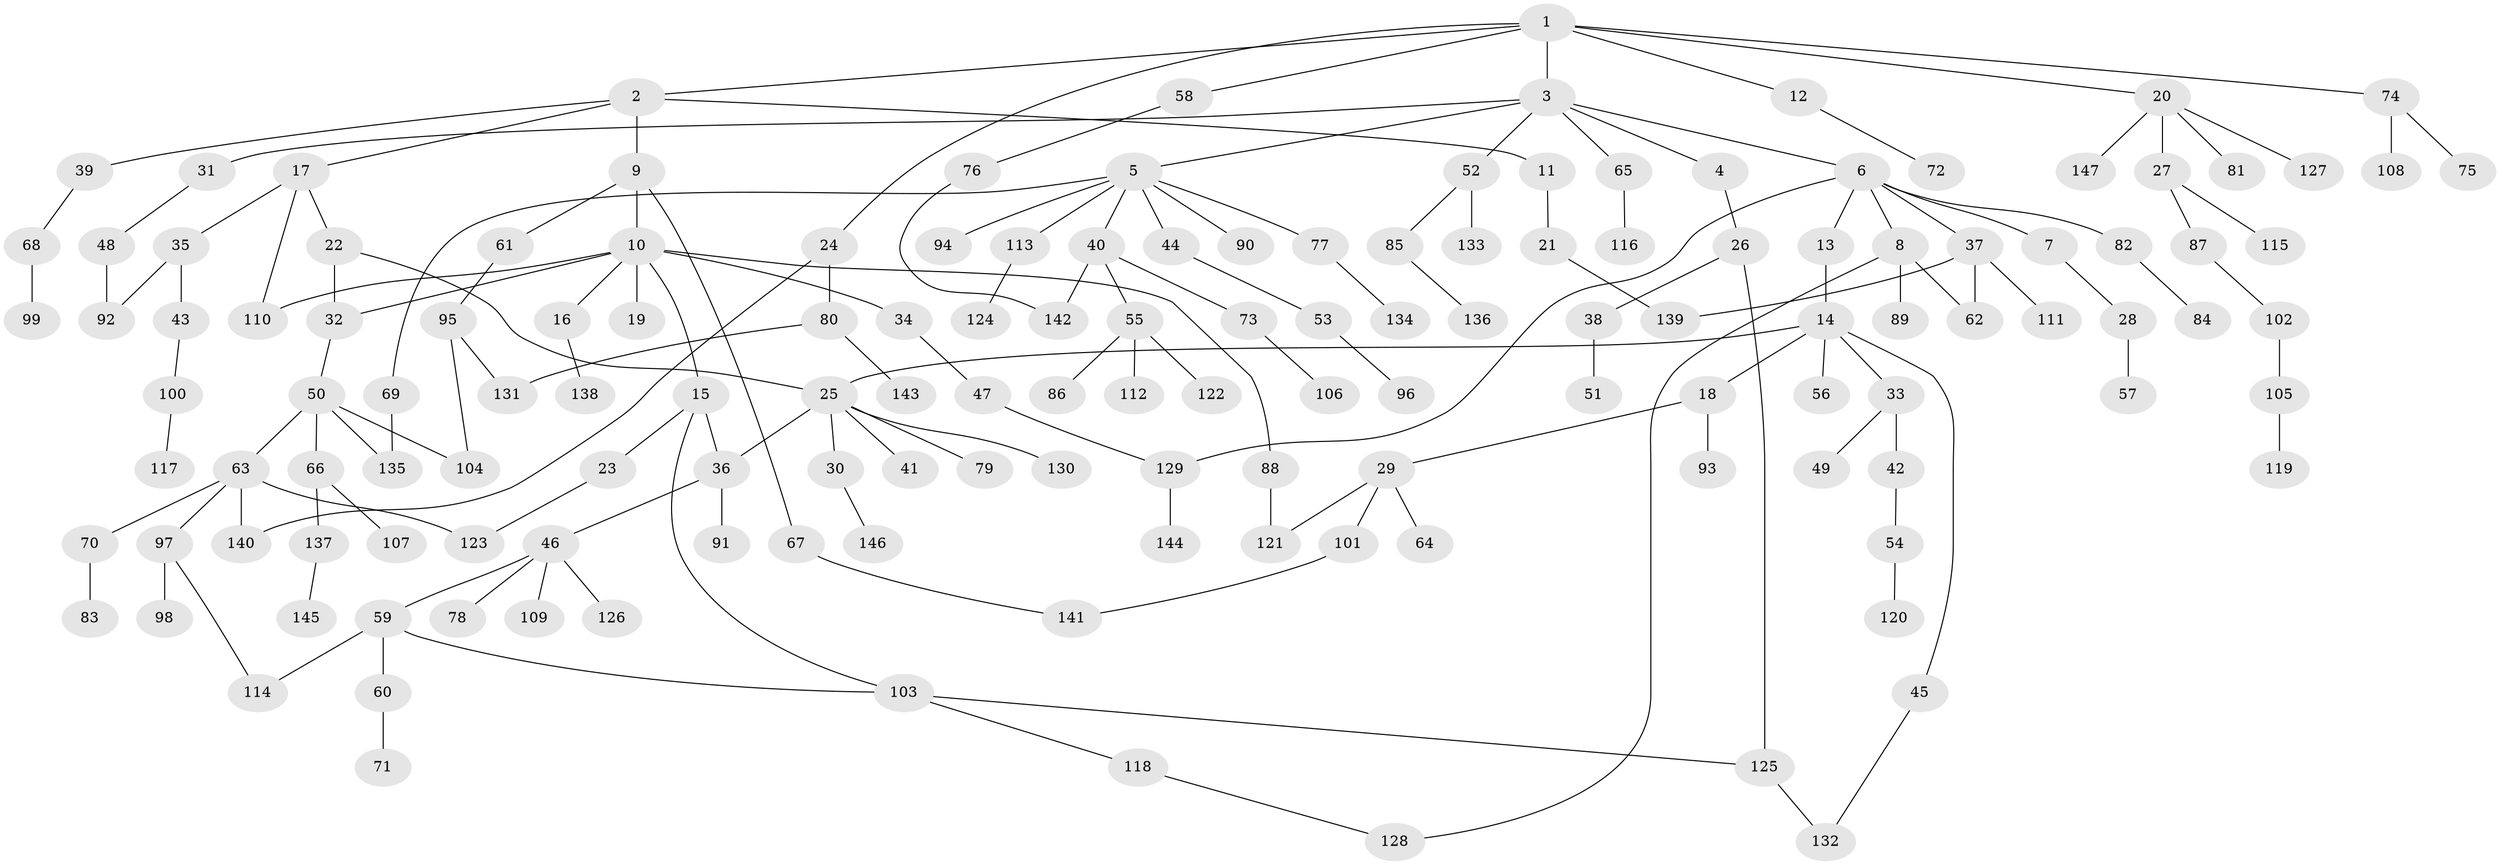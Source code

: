 // Generated by graph-tools (version 1.1) at 2025/41/03/09/25 04:41:05]
// undirected, 147 vertices, 167 edges
graph export_dot {
graph [start="1"]
  node [color=gray90,style=filled];
  1;
  2;
  3;
  4;
  5;
  6;
  7;
  8;
  9;
  10;
  11;
  12;
  13;
  14;
  15;
  16;
  17;
  18;
  19;
  20;
  21;
  22;
  23;
  24;
  25;
  26;
  27;
  28;
  29;
  30;
  31;
  32;
  33;
  34;
  35;
  36;
  37;
  38;
  39;
  40;
  41;
  42;
  43;
  44;
  45;
  46;
  47;
  48;
  49;
  50;
  51;
  52;
  53;
  54;
  55;
  56;
  57;
  58;
  59;
  60;
  61;
  62;
  63;
  64;
  65;
  66;
  67;
  68;
  69;
  70;
  71;
  72;
  73;
  74;
  75;
  76;
  77;
  78;
  79;
  80;
  81;
  82;
  83;
  84;
  85;
  86;
  87;
  88;
  89;
  90;
  91;
  92;
  93;
  94;
  95;
  96;
  97;
  98;
  99;
  100;
  101;
  102;
  103;
  104;
  105;
  106;
  107;
  108;
  109;
  110;
  111;
  112;
  113;
  114;
  115;
  116;
  117;
  118;
  119;
  120;
  121;
  122;
  123;
  124;
  125;
  126;
  127;
  128;
  129;
  130;
  131;
  132;
  133;
  134;
  135;
  136;
  137;
  138;
  139;
  140;
  141;
  142;
  143;
  144;
  145;
  146;
  147;
  1 -- 2;
  1 -- 3;
  1 -- 12;
  1 -- 20;
  1 -- 24;
  1 -- 58;
  1 -- 74;
  2 -- 9;
  2 -- 11;
  2 -- 17;
  2 -- 39;
  3 -- 4;
  3 -- 5;
  3 -- 6;
  3 -- 31;
  3 -- 52;
  3 -- 65;
  4 -- 26;
  5 -- 40;
  5 -- 44;
  5 -- 69;
  5 -- 77;
  5 -- 90;
  5 -- 94;
  5 -- 113;
  6 -- 7;
  6 -- 8;
  6 -- 13;
  6 -- 37;
  6 -- 82;
  6 -- 129;
  7 -- 28;
  8 -- 62;
  8 -- 89;
  8 -- 128;
  9 -- 10;
  9 -- 61;
  9 -- 67;
  10 -- 15;
  10 -- 16;
  10 -- 19;
  10 -- 34;
  10 -- 88;
  10 -- 110;
  10 -- 32;
  11 -- 21;
  12 -- 72;
  13 -- 14;
  14 -- 18;
  14 -- 33;
  14 -- 45;
  14 -- 56;
  14 -- 25;
  15 -- 23;
  15 -- 36;
  15 -- 103;
  16 -- 138;
  17 -- 22;
  17 -- 35;
  17 -- 110;
  18 -- 29;
  18 -- 93;
  20 -- 27;
  20 -- 81;
  20 -- 127;
  20 -- 147;
  21 -- 139;
  22 -- 25;
  22 -- 32;
  23 -- 123;
  24 -- 80;
  24 -- 140;
  25 -- 30;
  25 -- 36;
  25 -- 41;
  25 -- 79;
  25 -- 130;
  26 -- 38;
  26 -- 125;
  27 -- 87;
  27 -- 115;
  28 -- 57;
  29 -- 64;
  29 -- 101;
  29 -- 121;
  30 -- 146;
  31 -- 48;
  32 -- 50;
  33 -- 42;
  33 -- 49;
  34 -- 47;
  35 -- 43;
  35 -- 92;
  36 -- 46;
  36 -- 91;
  37 -- 111;
  37 -- 139;
  37 -- 62;
  38 -- 51;
  39 -- 68;
  40 -- 55;
  40 -- 73;
  40 -- 142;
  42 -- 54;
  43 -- 100;
  44 -- 53;
  45 -- 132;
  46 -- 59;
  46 -- 78;
  46 -- 109;
  46 -- 126;
  47 -- 129;
  48 -- 92;
  50 -- 63;
  50 -- 66;
  50 -- 104;
  50 -- 135;
  52 -- 85;
  52 -- 133;
  53 -- 96;
  54 -- 120;
  55 -- 86;
  55 -- 112;
  55 -- 122;
  58 -- 76;
  59 -- 60;
  59 -- 103;
  59 -- 114;
  60 -- 71;
  61 -- 95;
  63 -- 70;
  63 -- 97;
  63 -- 123;
  63 -- 140;
  65 -- 116;
  66 -- 107;
  66 -- 137;
  67 -- 141;
  68 -- 99;
  69 -- 135;
  70 -- 83;
  73 -- 106;
  74 -- 75;
  74 -- 108;
  76 -- 142;
  77 -- 134;
  80 -- 131;
  80 -- 143;
  82 -- 84;
  85 -- 136;
  87 -- 102;
  88 -- 121;
  95 -- 131;
  95 -- 104;
  97 -- 98;
  97 -- 114;
  100 -- 117;
  101 -- 141;
  102 -- 105;
  103 -- 118;
  103 -- 125;
  105 -- 119;
  113 -- 124;
  118 -- 128;
  125 -- 132;
  129 -- 144;
  137 -- 145;
}
